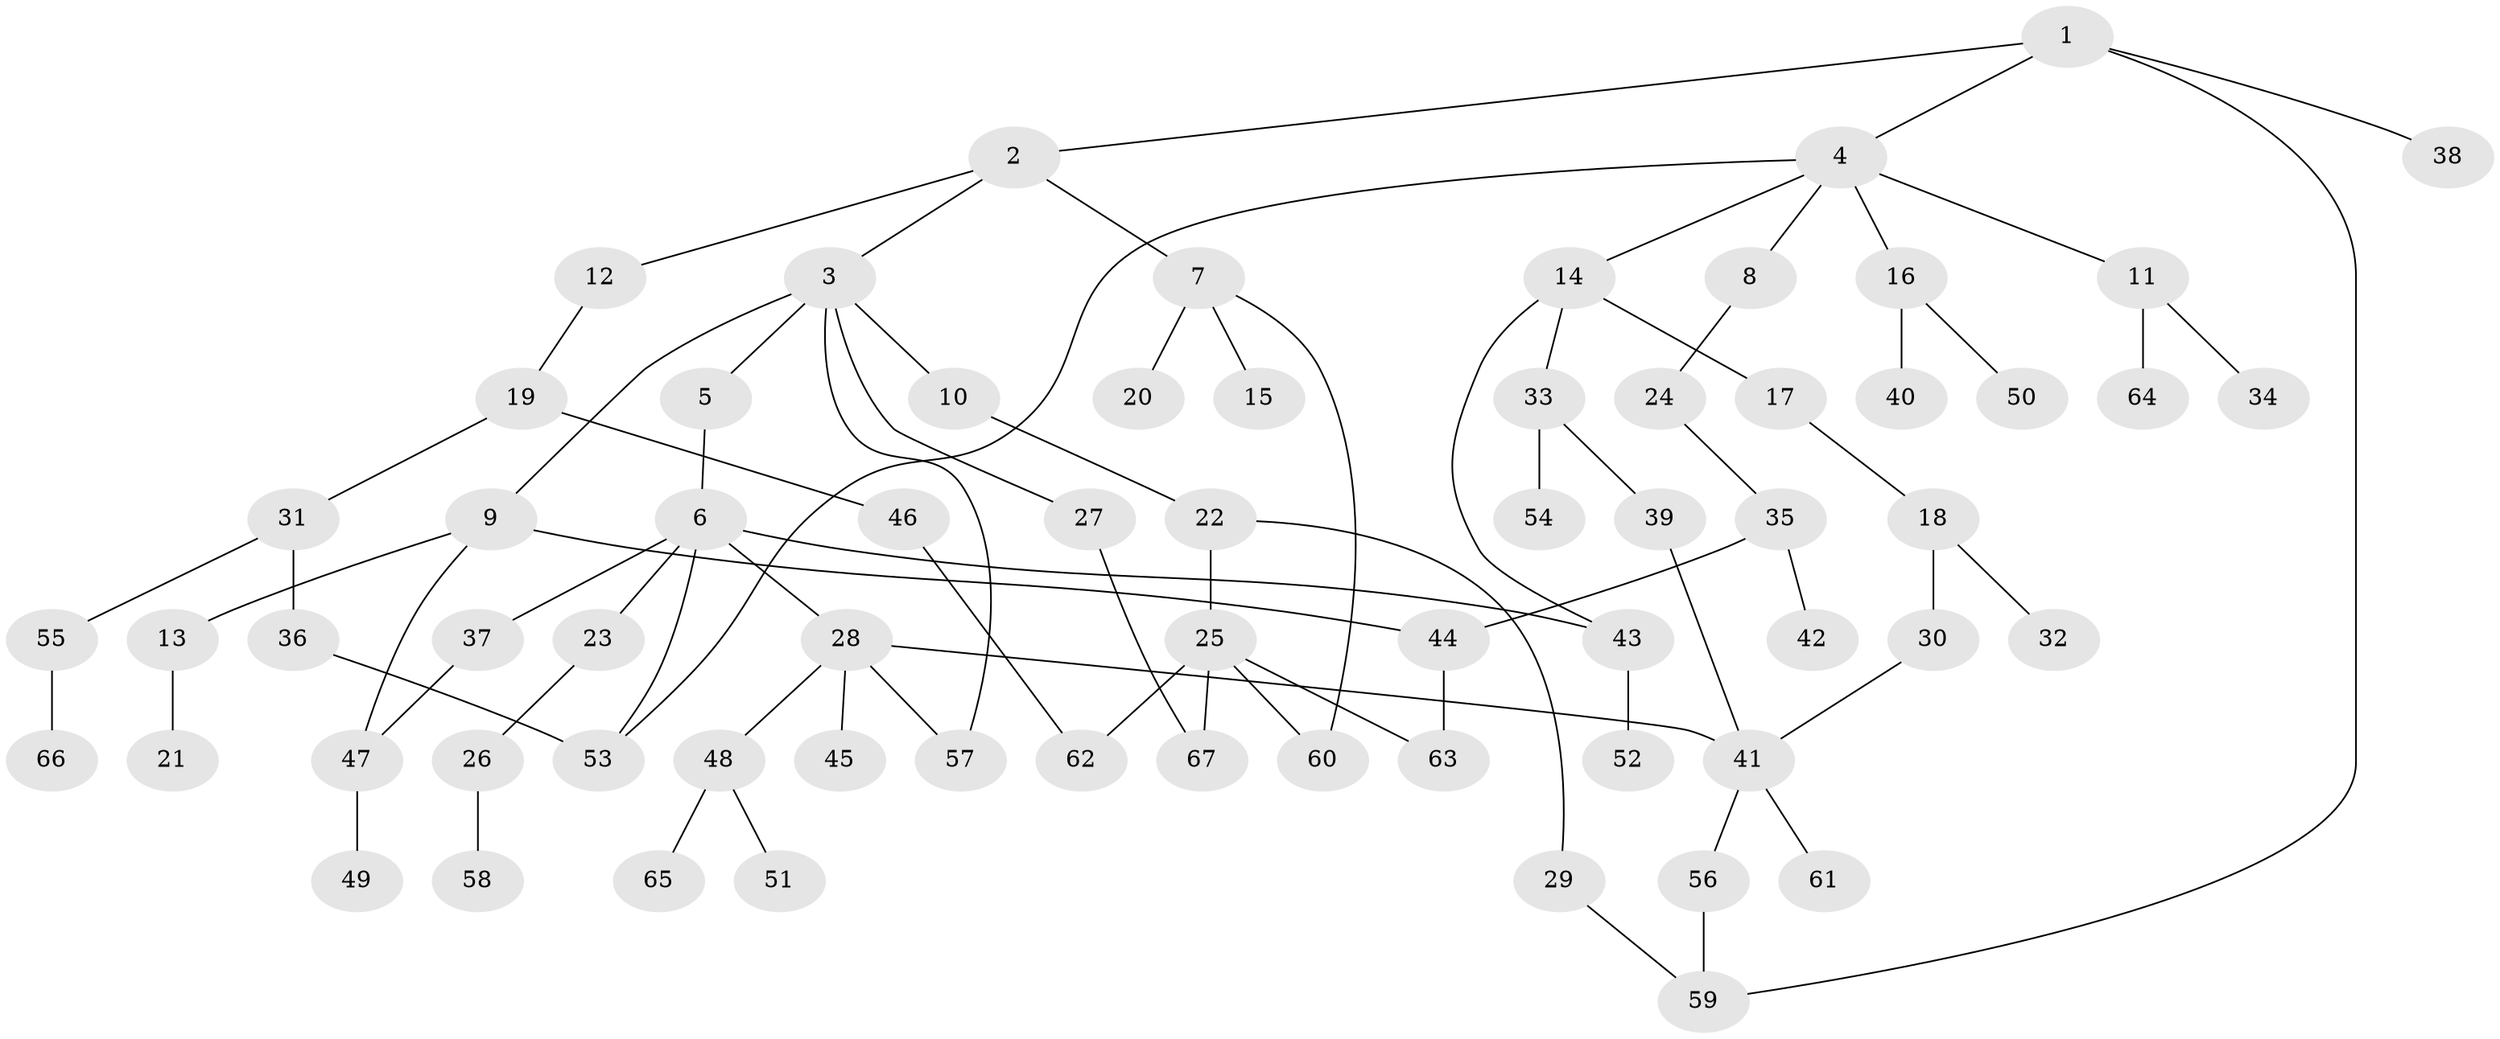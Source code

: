 // Generated by graph-tools (version 1.1) at 2025/01/03/09/25 03:01:12]
// undirected, 67 vertices, 80 edges
graph export_dot {
graph [start="1"]
  node [color=gray90,style=filled];
  1;
  2;
  3;
  4;
  5;
  6;
  7;
  8;
  9;
  10;
  11;
  12;
  13;
  14;
  15;
  16;
  17;
  18;
  19;
  20;
  21;
  22;
  23;
  24;
  25;
  26;
  27;
  28;
  29;
  30;
  31;
  32;
  33;
  34;
  35;
  36;
  37;
  38;
  39;
  40;
  41;
  42;
  43;
  44;
  45;
  46;
  47;
  48;
  49;
  50;
  51;
  52;
  53;
  54;
  55;
  56;
  57;
  58;
  59;
  60;
  61;
  62;
  63;
  64;
  65;
  66;
  67;
  1 -- 2;
  1 -- 4;
  1 -- 38;
  1 -- 59;
  2 -- 3;
  2 -- 7;
  2 -- 12;
  3 -- 5;
  3 -- 9;
  3 -- 10;
  3 -- 27;
  3 -- 57;
  4 -- 8;
  4 -- 11;
  4 -- 14;
  4 -- 16;
  4 -- 53;
  5 -- 6;
  6 -- 23;
  6 -- 28;
  6 -- 37;
  6 -- 43;
  6 -- 53;
  7 -- 15;
  7 -- 20;
  7 -- 60;
  8 -- 24;
  9 -- 13;
  9 -- 44;
  9 -- 47;
  10 -- 22;
  11 -- 34;
  11 -- 64;
  12 -- 19;
  13 -- 21;
  14 -- 17;
  14 -- 33;
  14 -- 43;
  16 -- 40;
  16 -- 50;
  17 -- 18;
  18 -- 30;
  18 -- 32;
  19 -- 31;
  19 -- 46;
  22 -- 25;
  22 -- 29;
  23 -- 26;
  24 -- 35;
  25 -- 60;
  25 -- 62;
  25 -- 63;
  25 -- 67;
  26 -- 58;
  27 -- 67;
  28 -- 45;
  28 -- 48;
  28 -- 57;
  28 -- 41;
  29 -- 59;
  30 -- 41;
  31 -- 36;
  31 -- 55;
  33 -- 39;
  33 -- 54;
  35 -- 42;
  35 -- 44;
  36 -- 53;
  37 -- 47;
  39 -- 41;
  41 -- 56;
  41 -- 61;
  43 -- 52;
  44 -- 63;
  46 -- 62;
  47 -- 49;
  48 -- 51;
  48 -- 65;
  55 -- 66;
  56 -- 59;
}

